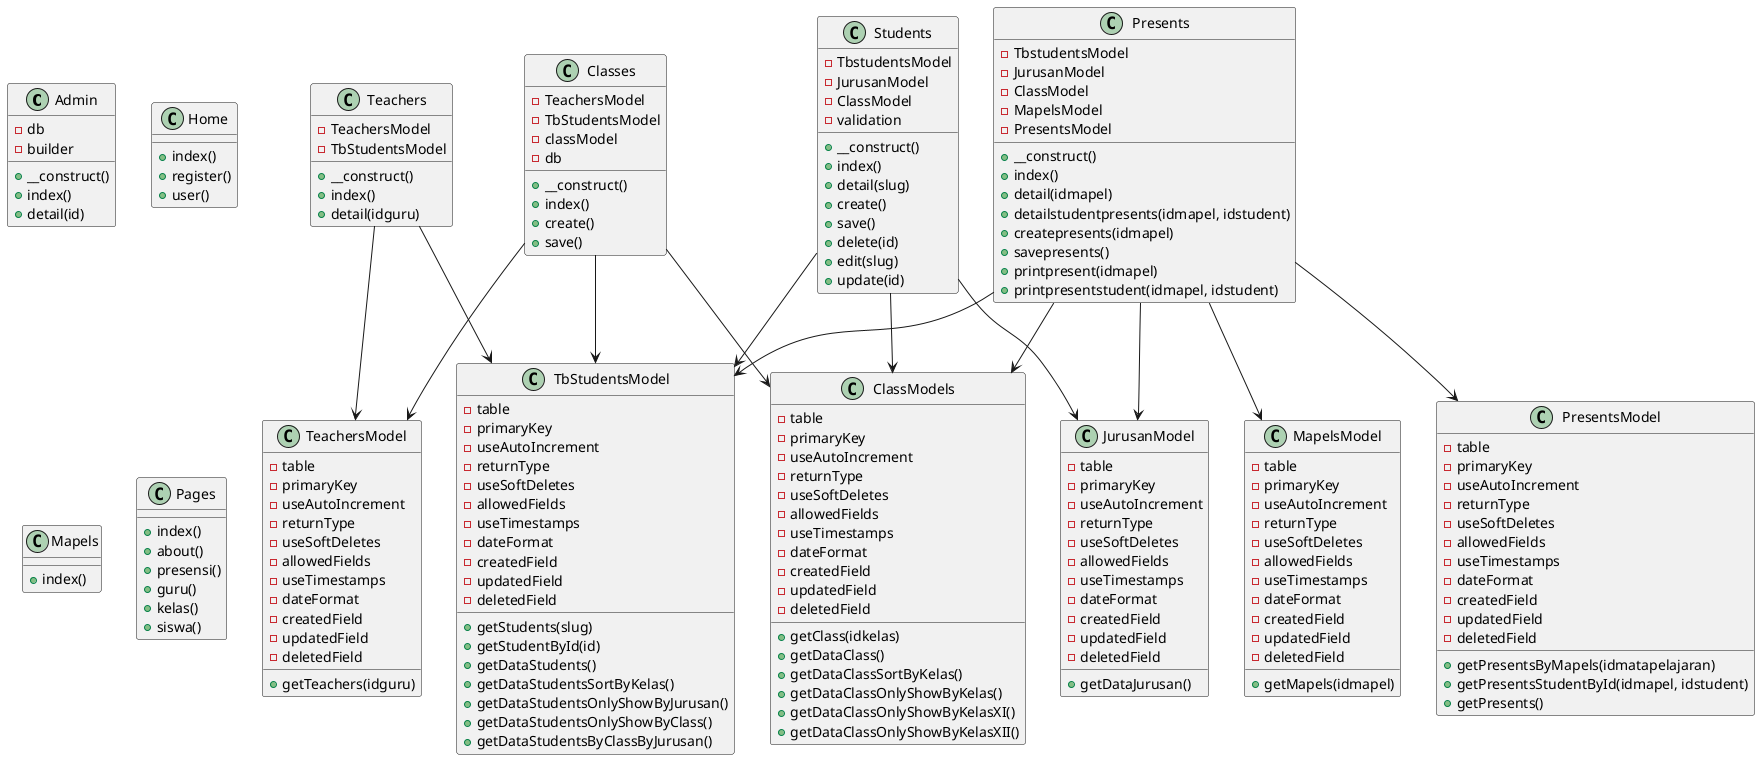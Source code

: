 @startuml Class Diagram Presents Application SMKN 3 BJM

class Admin {
 - db
 - builder

 + __construct()
 + index()
 + detail(id)
}

class Classes {
  - TeachersModel
  - TbStudentsModel
  - classModel
  - db

  + __construct()
  + index()
  + create()
  + save()
}

Class Home {
 + index()
 + register()
 + user()
}

class Mapels {
 + index()
}

class Pages {
  + index()
  + about()
  + presensi()
  + guru()
  + kelas()
  + siswa()
}

class Presents {
  - TbstudentsModel
  - JurusanModel
  - ClassModel
  - MapelsModel
  - PresentsModel

  + __construct()
  + index()
  + detail(idmapel)
  + detailstudentpresents(idmapel, idstudent)
  + createpresents(idmapel)
  + savepresents()
  + printpresent(idmapel)
  + printpresentstudent(idmapel, idstudent)
}

class Students {
 - TbstudentsModel
 - JurusanModel
 - ClassModel
 - validation

 + __construct()
 + index()
 + detail(slug)
 + create()
 + save()
 + delete(id)
 + edit(slug)
 + update(id)
}

class Teachers {
  - TeachersModel
  - TbStudentsModel

  + __construct()
  + index()
  + detail(idguru)

}

class ClassModels {
  - table
  - primaryKey
  - useAutoIncrement
  - returnType
  - useSoftDeletes
  - allowedFields
  - useTimestamps
  - dateFormat
  - createdField
  - updatedField
  - deletedField

  + getClass(idkelas)
  + getDataClass()
  + getDataClassSortByKelas()
  + getDataClassOnlyShowByKelas()
  + getDataClassOnlyShowByKelasXI()
  + getDataClassOnlyShowByKelasXII()
}

class JurusanModel {
  - table
  - primaryKey
  - useAutoIncrement
  - returnType
  - useSoftDeletes
  - allowedFields
  - useTimestamps
  - dateFormat
  - createdField
  - updatedField
  - deletedField

  + getDataJurusan()
}

class MapelsModel {
  - table
  - primaryKey
  - useAutoIncrement
  - returnType
  - useSoftDeletes
  - allowedFields
  - useTimestamps
  - dateFormat
  - createdField
  - updatedField
  - deletedField

  + getMapels(idmapel)
}

class PresentsModel {
  - table
  - primaryKey
  - useAutoIncrement
  - returnType
  - useSoftDeletes
  - allowedFields
  - useTimestamps
  - dateFormat
  - createdField
  - updatedField
  - deletedField

  + getPresentsByMapels(idmatapelajaran)
  + getPresentsStudentById(idmapel, idstudent)
  + getPresents()
}

class TbStudentsModel {
  - table
  - primaryKey
  - useAutoIncrement
  - returnType
  - useSoftDeletes
  - allowedFields
  - useTimestamps
  - dateFormat
  - createdField
  - updatedField
  - deletedField

  + getStudents(slug)
  + getStudentById(id)
  + getDataStudents()
  + getDataStudentsSortByKelas()
  + getDataStudentsOnlyShowByJurusan()
  + getDataStudentsOnlyShowByClass()
  + getDataStudentsByClassByJurusan()
}

class TeachersModel {
  - table
  - primaryKey
  - useAutoIncrement
  - returnType
  - useSoftDeletes
  - allowedFields
  - useTimestamps
  - dateFormat
  - createdField
  - updatedField
  - deletedField
  
  + getTeachers(idguru)
}

Presents --> TbStudentsModel
Presents --> JurusanModel
Presents --> ClassModels
Presents --> MapelsModel
Presents --> PresentsModel

Classes --> TeachersModel
Classes --> TbStudentsModel
Classes --> ClassModels

Students --> TbStudentsModel
Students --> JurusanModel
Students --> ClassModels

Teachers --> TeachersModel
Teachers --> TbStudentsModel

@enduml